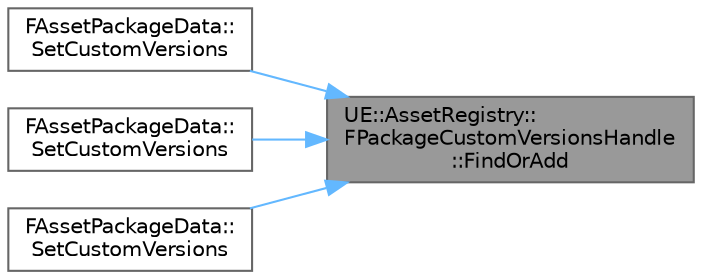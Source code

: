 digraph "UE::AssetRegistry::FPackageCustomVersionsHandle::FindOrAdd"
{
 // INTERACTIVE_SVG=YES
 // LATEX_PDF_SIZE
  bgcolor="transparent";
  edge [fontname=Helvetica,fontsize=10,labelfontname=Helvetica,labelfontsize=10];
  node [fontname=Helvetica,fontsize=10,shape=box,height=0.2,width=0.4];
  rankdir="RL";
  Node1 [id="Node000001",label="UE::AssetRegistry::\lFPackageCustomVersionsHandle\l::FindOrAdd",height=0.2,width=0.4,color="gray40", fillcolor="grey60", style="filled", fontcolor="black",tooltip=" "];
  Node1 -> Node2 [id="edge1_Node000001_Node000002",dir="back",color="steelblue1",style="solid",tooltip=" "];
  Node2 [id="Node000002",label="FAssetPackageData::\lSetCustomVersions",height=0.2,width=0.4,color="grey40", fillcolor="white", style="filled",URL="$db/df4/classFAssetPackageData.html#adb9e728ffc7e82f74b6376c1536c57c5",tooltip=" "];
  Node1 -> Node3 [id="edge2_Node000001_Node000003",dir="back",color="steelblue1",style="solid",tooltip=" "];
  Node3 [id="Node000003",label="FAssetPackageData::\lSetCustomVersions",height=0.2,width=0.4,color="grey40", fillcolor="white", style="filled",URL="$db/df4/classFAssetPackageData.html#a763904b2dff0ccb47b3c9b69f6959e1f",tooltip=" "];
  Node1 -> Node4 [id="edge3_Node000001_Node000004",dir="back",color="steelblue1",style="solid",tooltip=" "];
  Node4 [id="Node000004",label="FAssetPackageData::\lSetCustomVersions",height=0.2,width=0.4,color="grey40", fillcolor="white", style="filled",URL="$db/df4/classFAssetPackageData.html#a38ebe509ed04db51ed17b7ffd5d5499f",tooltip=" "];
}

